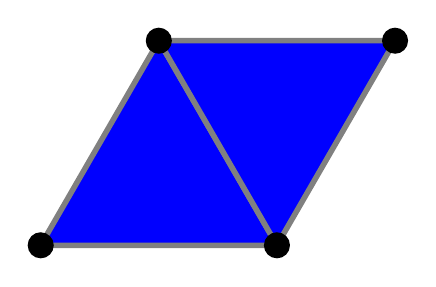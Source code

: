 \begin{tikzpicture}[
  mesh/.style={gray, line width=2, fill=blue},
  vertex/.style={circle, black, fill}]

\draw[mesh] (0,0) -- ++(60:3) -- +(-60:3) -- cycle;
\draw[mesh] (3,0) -- ++(60:3) -- +(-180:3) -- cycle;
\node[vertex] (v1) at (0,0) {};
\node[vertex] (v2) at (60:3) {};
\node[vertex] (v3) at (0:3) {};
\node[vertex] (v4) at ($(0:3) + (60:3)$) {};
\end{tikzpicture}

